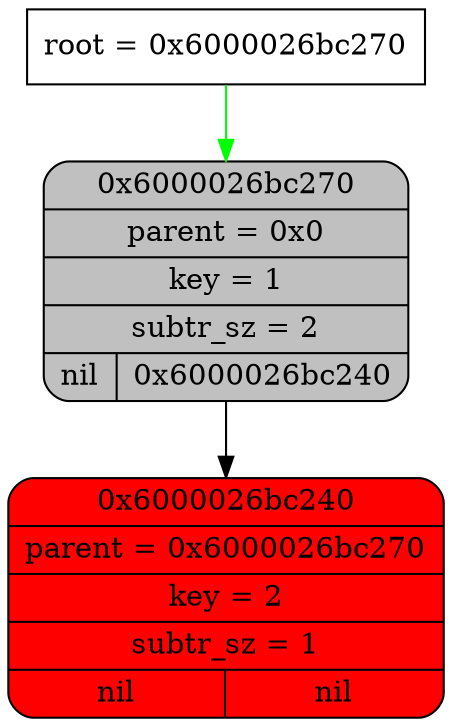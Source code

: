digraph
{
    node_info[shape = record, label = "{root = 0x6000026bc270}"];

    node_info->node_0x6000026bc270 [color = "green"];
    node_0x6000026bc270[shape = Mrecord, label = "{{0x6000026bc270} | {parent =  0x0} | {key = 1} | {subtr_sz = 2} | {nil | 0x6000026bc240}}",
 style="filled", fillcolor="grey"];
    node_0x6000026bc240[shape = Mrecord, label = "{{0x6000026bc240} | {parent =  0x6000026bc270} | {key = 2} | {subtr_sz = 1} | {nil | nil}}",
 style="filled", fillcolor="red"];
    node_0x6000026bc270->node_0x6000026bc240

}